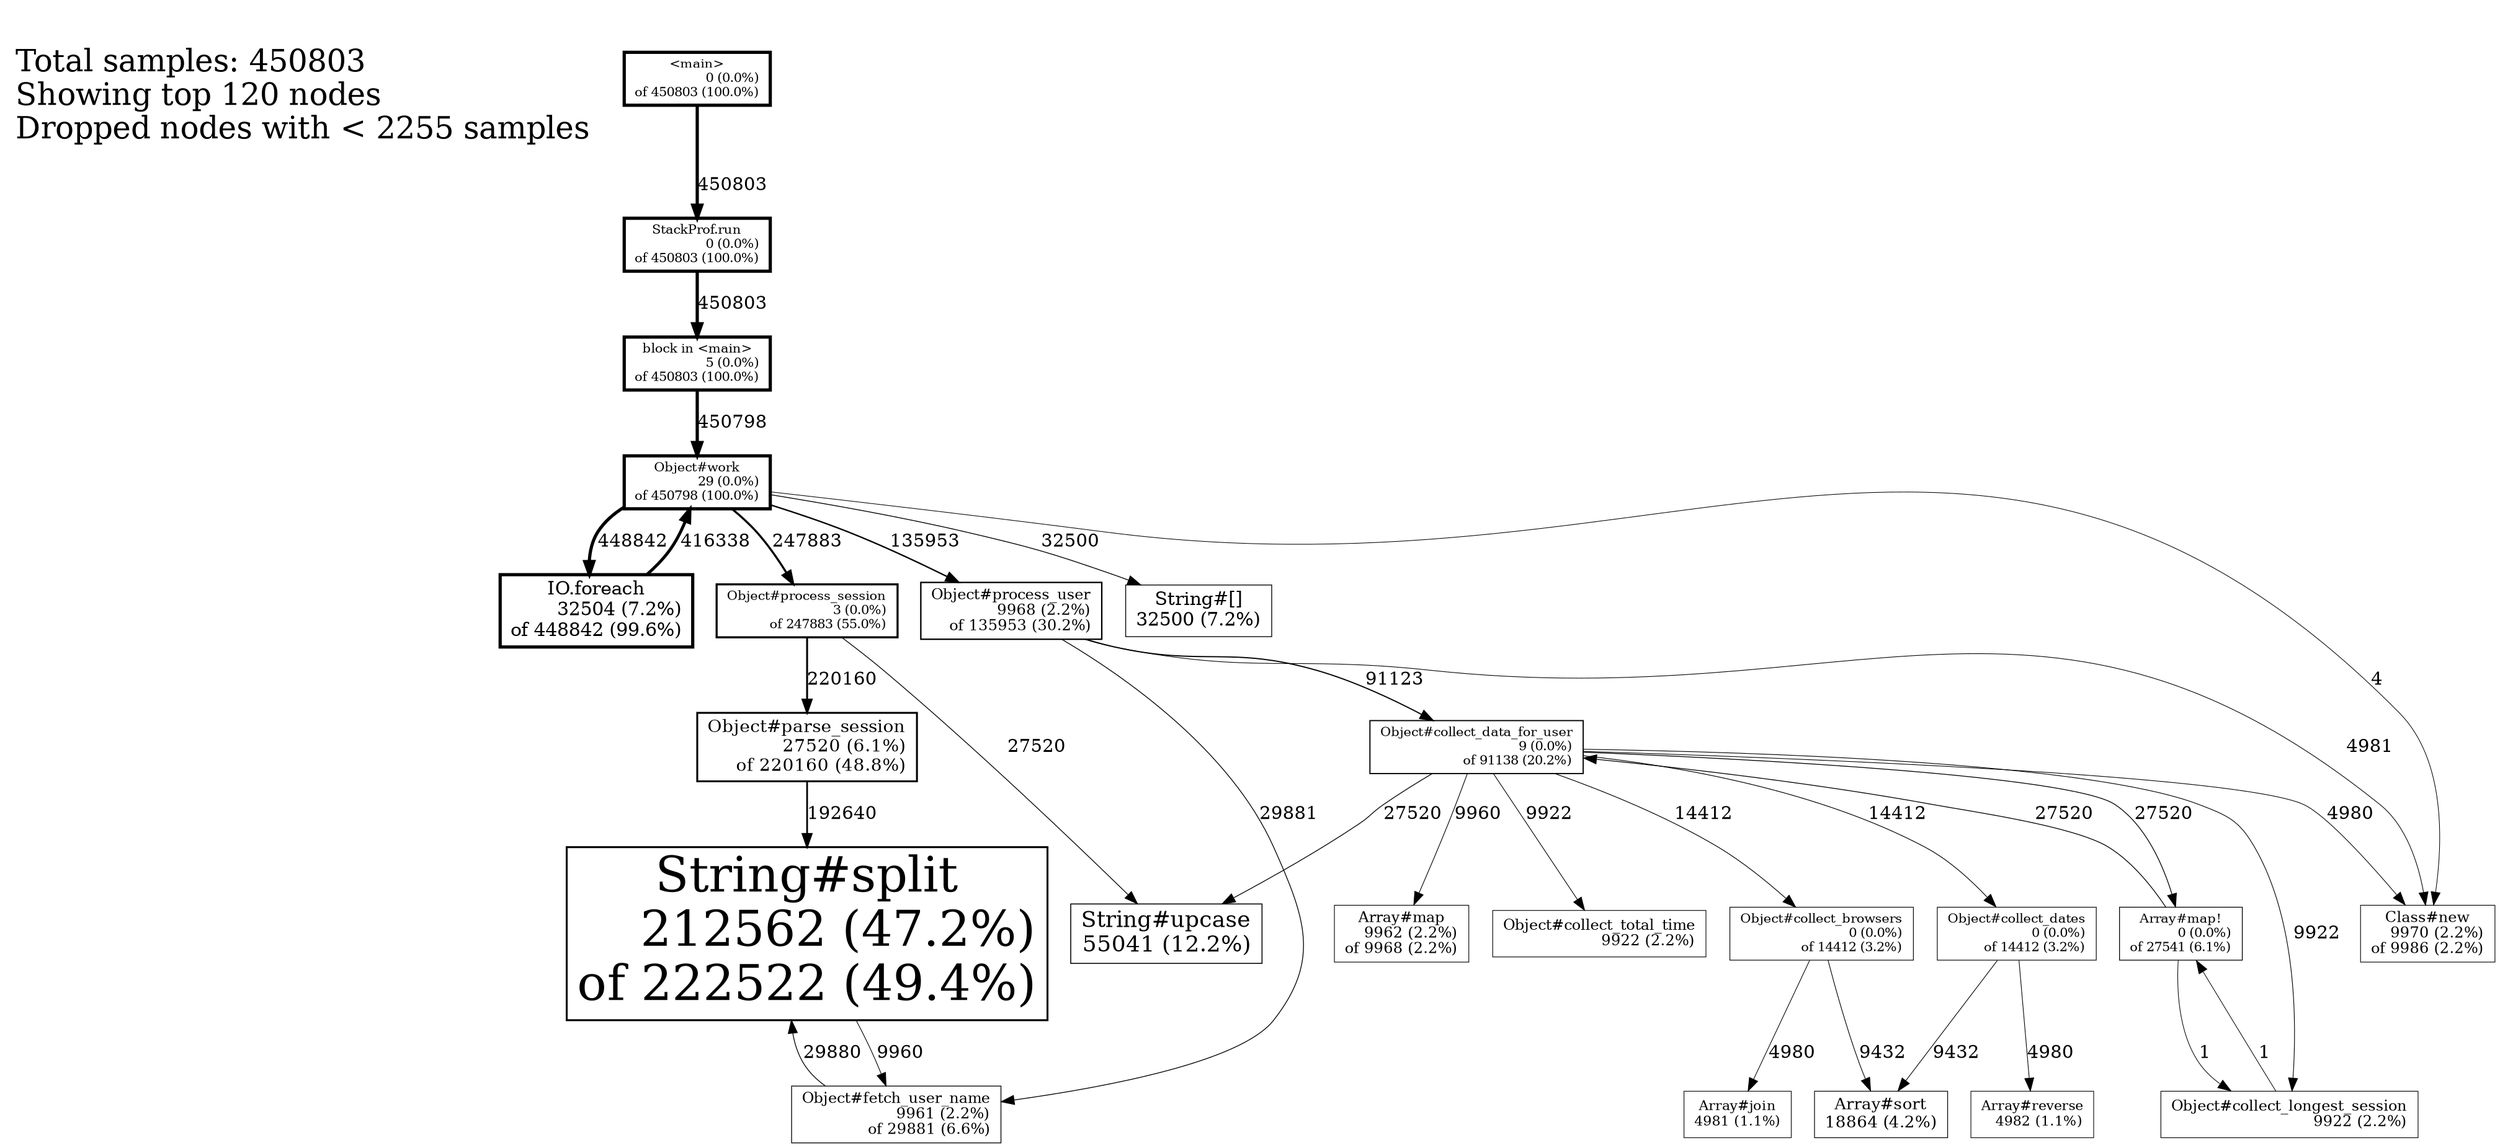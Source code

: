 digraph profile {
Legend [shape=box,fontsize=24,shape=plaintext,label="
Total samples: 450803\lShowing top 120 nodes\lDropped nodes with < 2255 samples\l"];
  "4414022520" [size=2.5] [fontsize=10.0] [penwidth="2.5"] [shape=box] [label="StackProf.run\n0 (0.0%)\rof 450803 (100.0%)\r"];
  "4411912880" [size=2.5] [fontsize=10.0] [penwidth="2.5"] [shape=box] [label="<main>\n0 (0.0%)\rof 450803 (100.0%)\r"];
  "4411912600" [size=2.5] [fontsize=10.000658631364026] [penwidth="2.5"] [shape=box] [label="block in <main>\n5 (0.0%)\rof 450803 (100.0%)\r"];
  "4408937600" [size=2.499977817361464] [fontsize=10.003820061911348] [penwidth="2.499977817361464"] [shape=box] [label="Object#work\n29 (0.0%)\rof 450798 (100.0%)\r"];
  "4410224360" [size=2.4912999691661324] [fontsize=14.281630771257326] [penwidth="2.4912999691661324"] [shape=box] [label="IO.foreach\n32504 (7.2%)\rof 448842 (99.6%)\r"];
  "4408937360" [size=1.5997397976499712] [fontsize=10.000395178818415] [penwidth="1.5997397976499712"] [shape=box] [label="Object#process_session\n3 (0.0%)\rof 247883 (55.0%)\r"];
  "4410351920" [size=1.4872250184670466] [fontsize=38.0] [penwidth="1.4872250184670466"] [shape=box] [label="String#split\n212562 (47.2%)\rof 222522 (49.4%)\r"];
  "4408937160" [size=1.476745940022582] [fontsize=13.625107027596655] [penwidth="1.476745940022582"] [shape=box] [label="Object#parse_session\n27520 (6.1%)\rof 220160 (48.8%)\r"];
  "4408937520" [size=1.1031592513803146] [fontsize=11.313047487321347] [penwidth="1.1031592513803146"] [shape=box] [label="Object#process_user\n9968 (2.2%)\rof 135953 (30.2%)\r"];
  "4408937080" [size=0.9043362621810414] [fontsize=10.001185536455246] [penwidth="0.9043362621810414"] [shape=box] [label="Object#collect_data_for_user\n9 (0.0%)\rof 91138 (20.2%)\r"];
  "4410352720" [size=0.7441909215333526] [fontsize=17.250345781466116] [penwidth="0.7441909215333526"] [shape=box] [label="String#upcase\n55041 (12.2%)\r"];
  "4410355400" [size=0.6441871504848016] [fontsize=14.281103866166106] [penwidth="0.6441871504848016"] [shape=box] [label="String#[]\n32500 (7.2%)\r"];
  "4408937200" [size=0.6325678844195801] [fontsize=11.312125403411711] [penwidth="0.6325678844195801"] [shape=box] [label="Object#fetch_user_name\n9961 (2.2%)\rof 29881 (6.6%)\r"];
  "4410312400" [size=0.6221864095846744] [fontsize=10.0] [penwidth="0.6221864095846744"] [shape=box] [label="Array#map!\n0 (0.0%)\rof 27541 (6.1%)\r"];
  "4410312800" [size=0.5836906586690861] [fontsize=12.484884410195614] [penwidth="0.5836906586690861"] [shape=box] [label="Array#sort\n18864 (4.2%)\r"];
  "4408936800" [size=0.5639392373165218] [fontsize=10.0] [penwidth="0.5639392373165218"] [shape=box] [label="Object#collect_browsers\n0 (0.0%)\rof 14412 (3.2%)\r"];
  "4408936360" [size=0.5639392373165218] [fontsize=10.0] [penwidth="0.5639392373165218"] [shape=box] [label="Object#collect_dates\n0 (0.0%)\rof 14412 (3.2%)\r"];
  "4410364360" [size=0.5443031656843454] [fontsize=11.313310939866957] [penwidth="0.5443031656843454"] [shape=box] [label="Class#new\n9970 (2.2%)\rof 9986 (2.2%)\r"];
  "4410312480" [size=0.5442233081856155] [fontsize=11.312257129684516] [penwidth="0.5442233081856155"] [shape=box] [label="Array#map\n9962 (2.2%)\rof 9968 (2.2%)\r"];
  "4408936920" [size=0.5440192279110831] [fontsize=11.30698807877231] [penwidth="0.5440192279110831"] [shape=box] [label="Object#collect_longest_session\n9922 (2.2%)\r"];
  "4408936960" [size=0.5440192279110831] [fontsize=11.30698807877231] [penwidth="0.5440192279110831"] [shape=box] [label="Object#collect_total_time\n9922 (2.2%)\r"];
  "4410313040" [size=0.5221027810373933] [fontsize=10.656260291115062] [penwidth="0.5221027810373933"] [shape=box] [label="Array#reverse\n4982 (1.1%)\r"];
  "4410313080" [size=0.5220983445096861] [fontsize=10.656128564842257] [penwidth="0.5220983445096861"] [shape=box] [label="Array#join\n4981 (1.1%)\r"];
  "4414022520" -> "4411912600" [label="450803"] [weight="450803"] [penwidth="2.5"];
  "4411912880" -> "4414022520" [label="450803"] [weight="450803"] [penwidth="2.5"];
  "4411912600" -> "4408937600" [label="450798"] [weight="450798"] [penwidth="2.499977817361464"];
  "4408937600" -> "4410364360" [label="4"] [weight="4"] [penwidth="0.5000177461108289"];
  "4408937600" -> "4410224360" [label="448842"] [weight="448842"] [penwidth="2.4912999691661324"];
  "4408937600" -> "4410355400" [label="32500"] [weight="32500"] [penwidth="0.6441871504848016"];
  "4408937600" -> "4408937520" [label="135953"] [weight="135953"] [penwidth="1.1031592513803146"];
  "4408937600" -> "4408937360" [label="247883"] [weight="247883"] [penwidth="1.5997397976499712"];
  "4410224360" -> "4408937600" [label="416338"] [weight="416338"] [penwidth="2.347095072570502"];
  "4408937360" -> "4408937160" [label="220160"] [weight="220160"] [penwidth="1.476745940022582"];
  "4408937360" -> "4410352720" [label="27520"] [weight="27520"] [penwidth="0.6220932425028227"];
  "4410351920" -> "4408937200" [label="9960"] [weight="9960"] [penwidth="0.5441878159639576"];
  "4408937160" -> "4410351920" [label="192640"] [weight="192640"] [penwidth="1.354652697519759"];
  "4408937520" -> "4408937200" [label="29881"] [weight="29881"] [penwidth="0.6325678844195801"];
  "4408937520" -> "4410364360" [label="4981"] [weight="4981"] [penwidth="0.5220983445096861"];
  "4408937520" -> "4408937080" [label="91123"] [weight="91123"] [penwidth="0.904269714265433"];
  "4408937080" -> "4410364360" [label="4980"] [weight="4980"] [penwidth="0.5220939079819789"];
  "4408937080" -> "4410312480" [label="9960"] [weight="9960"] [penwidth="0.5441878159639576"];
  "4408937080" -> "4410352720" [label="27520"] [weight="27520"] [penwidth="0.6220932425028227"];
  "4408937080" -> "4410312400" [label="27520"] [weight="27520"] [penwidth="0.6220932425028227"];
  "4408937080" -> "4408936960" [label="9922"] [weight="9922"] [penwidth="0.5440192279110831"];
  "4408937080" -> "4408936920" [label="9922"] [weight="9922"] [penwidth="0.5440192279110831"];
  "4408937080" -> "4408936800" [label="14412"] [weight="14412"] [penwidth="0.5639392373165218"];
  "4408937080" -> "4408936360" [label="14412"] [weight="14412"] [penwidth="0.5639392373165218"];
  "4408937200" -> "4410351920" [label="29880"] [weight="29880"] [penwidth="0.6325634478918729"];
  "4410312400" -> "4408937080" [label="27520"] [weight="27520"] [penwidth="0.6220932425028227"];
  "4410312400" -> "4408936920" [label="1"] [weight="1"] [penwidth="0.5000044365277072"];
  "4408936800" -> "4410312800" [label="9432"] [weight="9432"] [penwidth="0.541845329334543"];
  "4408936800" -> "4410313080" [label="4980"] [weight="4980"] [penwidth="0.5220939079819789"];
  "4408936360" -> "4410312800" [label="9432"] [weight="9432"] [penwidth="0.541845329334543"];
  "4408936360" -> "4410313040" [label="4980"] [weight="4980"] [penwidth="0.5220939079819789"];
  "4408936920" -> "4410312400" [label="1"] [weight="1"] [penwidth="0.5000044365277072"];
}
